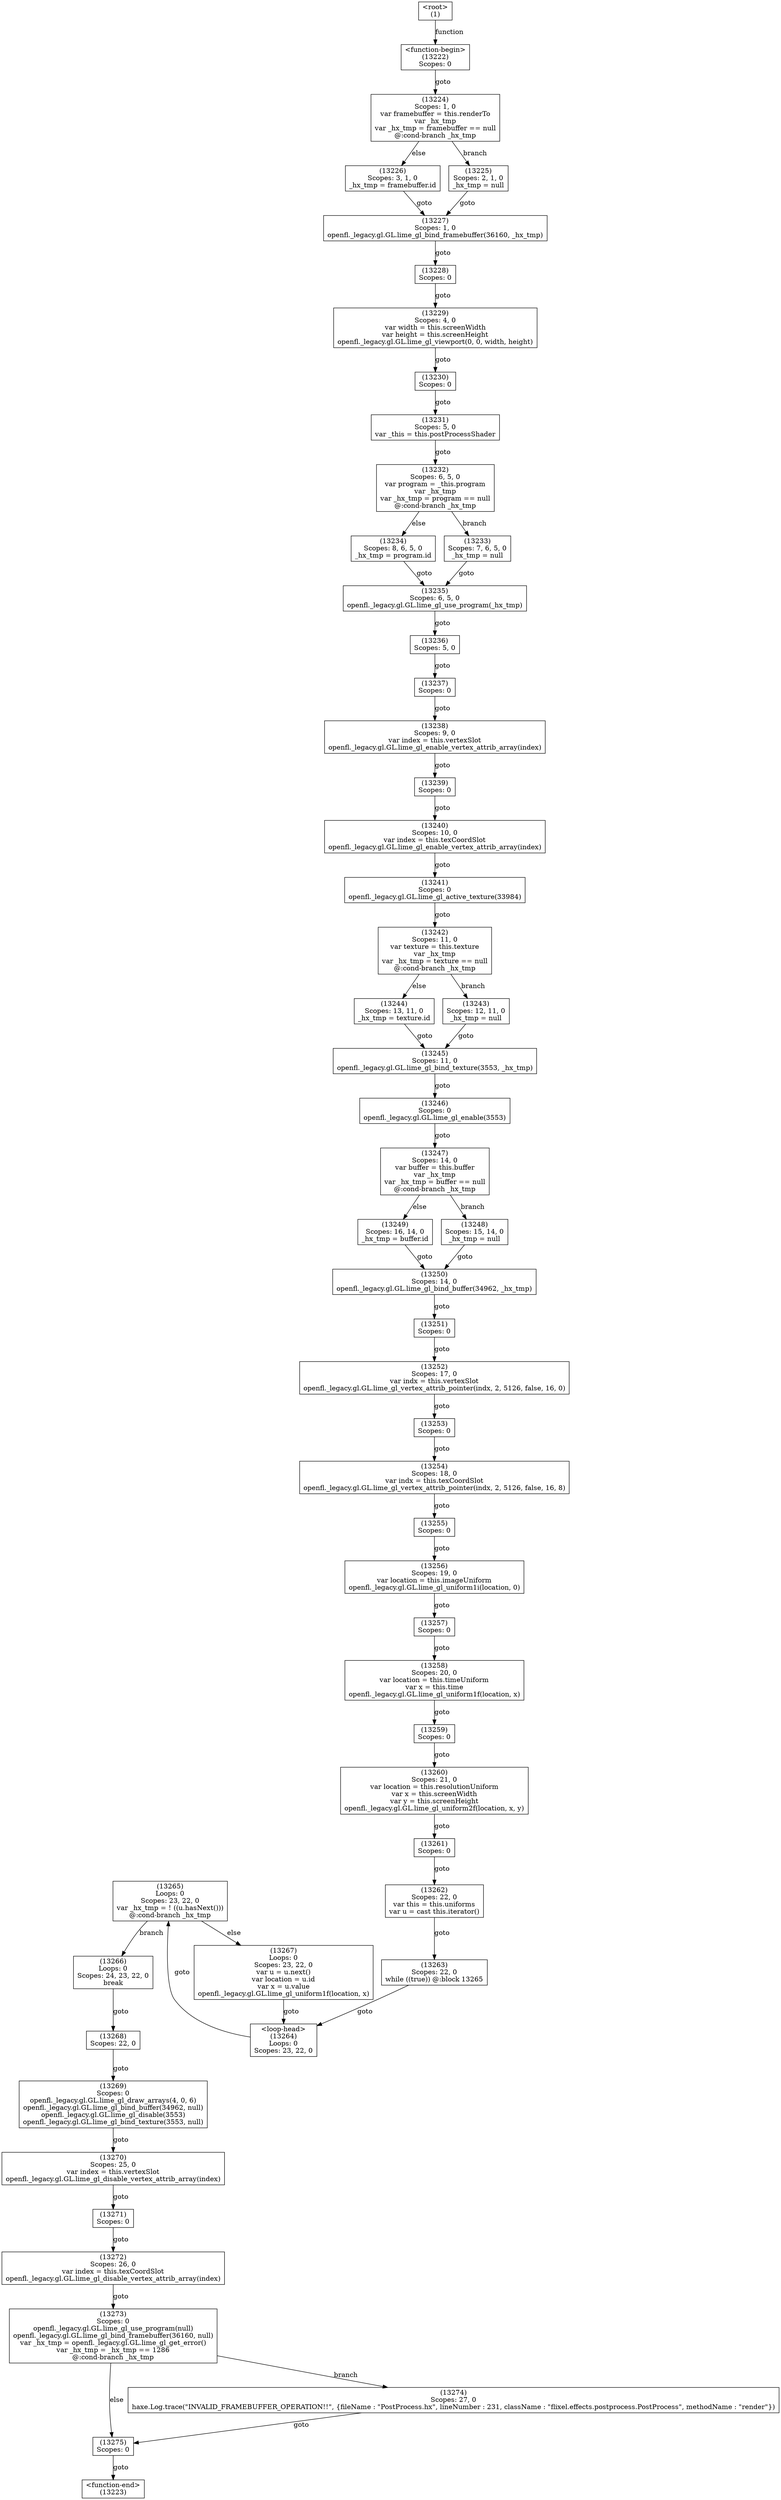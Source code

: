 digraph graphname {
n13275 [shape=box,label="(13275)\nScopes: 0"];
n13274 [shape=box,label="(13274)\nScopes: 27, 0\nhaxe.Log.trace(\"INVALID_FRAMEBUFFER_OPERATION!!\", {fileName : \"PostProcess.hx\", lineNumber : 231, className : \"flixel.effects.postprocess.PostProcess\", methodName : \"render\"})"];
n13273 [shape=box,label="(13273)\nScopes: 0\nopenfl._legacy.gl.GL.lime_gl_use_program(null)\nopenfl._legacy.gl.GL.lime_gl_bind_framebuffer(36160, null)\nvar _hx_tmp = openfl._legacy.gl.GL.lime_gl_get_error()\nvar _hx_tmp = _hx_tmp == 1286\n@:cond-branch _hx_tmp"];
n13272 [shape=box,label="(13272)\nScopes: 26, 0\nvar index = this.texCoordSlot\nopenfl._legacy.gl.GL.lime_gl_disable_vertex_attrib_array(index)"];
n13271 [shape=box,label="(13271)\nScopes: 0"];
n13270 [shape=box,label="(13270)\nScopes: 25, 0\nvar index = this.vertexSlot\nopenfl._legacy.gl.GL.lime_gl_disable_vertex_attrib_array(index)"];
n13269 [shape=box,label="(13269)\nScopes: 0\nopenfl._legacy.gl.GL.lime_gl_draw_arrays(4, 0, 6)\nopenfl._legacy.gl.GL.lime_gl_bind_buffer(34962, null)\nopenfl._legacy.gl.GL.lime_gl_disable(3553)\nopenfl._legacy.gl.GL.lime_gl_bind_texture(3553, null)"];
n13268 [shape=box,label="(13268)\nScopes: 22, 0"];
n13267 [shape=box,label="(13267)\nLoops: 0\nScopes: 23, 22, 0\nvar u = u.next()\nvar location = u.id\nvar x = u.value\nopenfl._legacy.gl.GL.lime_gl_uniform1f(location, x)"];
n13266 [shape=box,label="(13266)\nLoops: 0\nScopes: 24, 23, 22, 0\nbreak"];
n13265 [shape=box,label="(13265)\nLoops: 0\nScopes: 23, 22, 0\nvar _hx_tmp = ! ((u.hasNext()))\n@:cond-branch _hx_tmp"];
n13264 [shape=box,label="<loop-head>
(13264)\nLoops: 0\nScopes: 23, 22, 0"];
n13263 [shape=box,label="(13263)\nScopes: 22, 0\nwhile ((true)) @:block 13265"];
n13262 [shape=box,label="(13262)\nScopes: 22, 0\nvar this = this.uniforms\nvar u = cast this.iterator()"];
n13261 [shape=box,label="(13261)\nScopes: 0"];
n13260 [shape=box,label="(13260)\nScopes: 21, 0\nvar location = this.resolutionUniform\nvar x = this.screenWidth\nvar y = this.screenHeight\nopenfl._legacy.gl.GL.lime_gl_uniform2f(location, x, y)"];
n13259 [shape=box,label="(13259)\nScopes: 0"];
n13258 [shape=box,label="(13258)\nScopes: 20, 0\nvar location = this.timeUniform\nvar x = this.time\nopenfl._legacy.gl.GL.lime_gl_uniform1f(location, x)"];
n13257 [shape=box,label="(13257)\nScopes: 0"];
n13256 [shape=box,label="(13256)\nScopes: 19, 0\nvar location = this.imageUniform\nopenfl._legacy.gl.GL.lime_gl_uniform1i(location, 0)"];
n13255 [shape=box,label="(13255)\nScopes: 0"];
n13254 [shape=box,label="(13254)\nScopes: 18, 0\nvar indx = this.texCoordSlot\nopenfl._legacy.gl.GL.lime_gl_vertex_attrib_pointer(indx, 2, 5126, false, 16, 8)"];
n13253 [shape=box,label="(13253)\nScopes: 0"];
n13252 [shape=box,label="(13252)\nScopes: 17, 0\nvar indx = this.vertexSlot\nopenfl._legacy.gl.GL.lime_gl_vertex_attrib_pointer(indx, 2, 5126, false, 16, 0)"];
n13251 [shape=box,label="(13251)\nScopes: 0"];
n13250 [shape=box,label="(13250)\nScopes: 14, 0\nopenfl._legacy.gl.GL.lime_gl_bind_buffer(34962, _hx_tmp)"];
n13249 [shape=box,label="(13249)\nScopes: 16, 14, 0\n_hx_tmp = buffer.id"];
n13248 [shape=box,label="(13248)\nScopes: 15, 14, 0\n_hx_tmp = null"];
n13247 [shape=box,label="(13247)\nScopes: 14, 0\nvar buffer = this.buffer\nvar _hx_tmp\nvar _hx_tmp = buffer == null\n@:cond-branch _hx_tmp"];
n13246 [shape=box,label="(13246)\nScopes: 0\nopenfl._legacy.gl.GL.lime_gl_enable(3553)"];
n13245 [shape=box,label="(13245)\nScopes: 11, 0\nopenfl._legacy.gl.GL.lime_gl_bind_texture(3553, _hx_tmp)"];
n13244 [shape=box,label="(13244)\nScopes: 13, 11, 0\n_hx_tmp = texture.id"];
n13243 [shape=box,label="(13243)\nScopes: 12, 11, 0\n_hx_tmp = null"];
n13242 [shape=box,label="(13242)\nScopes: 11, 0\nvar texture = this.texture\nvar _hx_tmp\nvar _hx_tmp = texture == null\n@:cond-branch _hx_tmp"];
n13241 [shape=box,label="(13241)\nScopes: 0\nopenfl._legacy.gl.GL.lime_gl_active_texture(33984)"];
n13240 [shape=box,label="(13240)\nScopes: 10, 0\nvar index = this.texCoordSlot\nopenfl._legacy.gl.GL.lime_gl_enable_vertex_attrib_array(index)"];
n13239 [shape=box,label="(13239)\nScopes: 0"];
n13238 [shape=box,label="(13238)\nScopes: 9, 0\nvar index = this.vertexSlot\nopenfl._legacy.gl.GL.lime_gl_enable_vertex_attrib_array(index)"];
n13237 [shape=box,label="(13237)\nScopes: 0"];
n13236 [shape=box,label="(13236)\nScopes: 5, 0"];
n13235 [shape=box,label="(13235)\nScopes: 6, 5, 0\nopenfl._legacy.gl.GL.lime_gl_use_program(_hx_tmp)"];
n13234 [shape=box,label="(13234)\nScopes: 8, 6, 5, 0\n_hx_tmp = program.id"];
n13233 [shape=box,label="(13233)\nScopes: 7, 6, 5, 0\n_hx_tmp = null"];
n13232 [shape=box,label="(13232)\nScopes: 6, 5, 0\nvar program = _this.program\nvar _hx_tmp\nvar _hx_tmp = program == null\n@:cond-branch _hx_tmp"];
n13231 [shape=box,label="(13231)\nScopes: 5, 0\nvar _this = this.postProcessShader"];
n13230 [shape=box,label="(13230)\nScopes: 0"];
n13229 [shape=box,label="(13229)\nScopes: 4, 0\nvar width = this.screenWidth\nvar height = this.screenHeight\nopenfl._legacy.gl.GL.lime_gl_viewport(0, 0, width, height)"];
n13228 [shape=box,label="(13228)\nScopes: 0"];
n13227 [shape=box,label="(13227)\nScopes: 1, 0\nopenfl._legacy.gl.GL.lime_gl_bind_framebuffer(36160, _hx_tmp)"];
n13226 [shape=box,label="(13226)\nScopes: 3, 1, 0\n_hx_tmp = framebuffer.id"];
n13225 [shape=box,label="(13225)\nScopes: 2, 1, 0\n_hx_tmp = null"];
n13224 [shape=box,label="(13224)\nScopes: 1, 0\nvar framebuffer = this.renderTo\nvar _hx_tmp\nvar _hx_tmp = framebuffer == null\n@:cond-branch _hx_tmp"];
n13223 [shape=box,label="<function-end>
(13223)"];
n13222 [shape=box,label="<function-begin>
(13222)\nScopes: 0"];
n1 [shape=box,label="<root>
(1)"];
n1 -> n13222[label="function"];
n13222 -> n13224[label="goto"];
n13224 -> n13226[label="else"];
n13224 -> n13225[label="branch"];
n13225 -> n13227[label="goto"];
n13227 -> n13228[label="goto"];
n13228 -> n13229[label="goto"];
n13229 -> n13230[label="goto"];
n13230 -> n13231[label="goto"];
n13231 -> n13232[label="goto"];
n13232 -> n13234[label="else"];
n13232 -> n13233[label="branch"];
n13233 -> n13235[label="goto"];
n13235 -> n13236[label="goto"];
n13236 -> n13237[label="goto"];
n13237 -> n13238[label="goto"];
n13238 -> n13239[label="goto"];
n13239 -> n13240[label="goto"];
n13240 -> n13241[label="goto"];
n13241 -> n13242[label="goto"];
n13242 -> n13244[label="else"];
n13242 -> n13243[label="branch"];
n13243 -> n13245[label="goto"];
n13245 -> n13246[label="goto"];
n13246 -> n13247[label="goto"];
n13247 -> n13249[label="else"];
n13247 -> n13248[label="branch"];
n13248 -> n13250[label="goto"];
n13250 -> n13251[label="goto"];
n13251 -> n13252[label="goto"];
n13252 -> n13253[label="goto"];
n13253 -> n13254[label="goto"];
n13254 -> n13255[label="goto"];
n13255 -> n13256[label="goto"];
n13256 -> n13257[label="goto"];
n13257 -> n13258[label="goto"];
n13258 -> n13259[label="goto"];
n13259 -> n13260[label="goto"];
n13260 -> n13261[label="goto"];
n13261 -> n13262[label="goto"];
n13262 -> n13263[label="goto"];
n13263 -> n13264[label="goto"];
n13264 -> n13265[label="goto"];
n13265 -> n13267[label="else"];
n13265 -> n13266[label="branch"];
n13266 -> n13268[label="goto"];
n13268 -> n13269[label="goto"];
n13269 -> n13270[label="goto"];
n13270 -> n13271[label="goto"];
n13271 -> n13272[label="goto"];
n13272 -> n13273[label="goto"];
n13273 -> n13275[label="else"];
n13273 -> n13274[label="branch"];
n13274 -> n13275[label="goto"];
n13275 -> n13223[label="goto"];
n13267 -> n13264[label="goto"];
n13249 -> n13250[label="goto"];
n13244 -> n13245[label="goto"];
n13234 -> n13235[label="goto"];
n13226 -> n13227[label="goto"];
}
